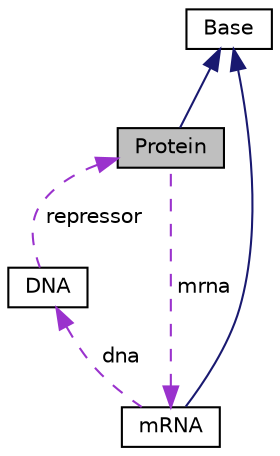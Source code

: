 digraph "Protein"
{
  edge [fontname="Helvetica",fontsize="10",labelfontname="Helvetica",labelfontsize="10"];
  node [fontname="Helvetica",fontsize="10",shape=record];
  Node1 [label="Protein",height=0.2,width=0.4,color="black", fillcolor="grey75", style="filled" fontcolor="black"];
  Node2 -> Node1 [dir="back",color="midnightblue",fontsize="10",style="solid"];
  Node2 [label="Base",height=0.2,width=0.4,color="black", fillcolor="white", style="filled",URL="$class_base.html"];
  Node3 -> Node1 [dir="back",color="darkorchid3",fontsize="10",style="dashed",label=" mrna" ];
  Node3 [label="mRNA",height=0.2,width=0.4,color="black", fillcolor="white", style="filled",URL="$classm_r_n_a.html"];
  Node2 -> Node3 [dir="back",color="midnightblue",fontsize="10",style="solid"];
  Node4 -> Node3 [dir="back",color="darkorchid3",fontsize="10",style="dashed",label=" dna" ];
  Node4 [label="DNA",height=0.2,width=0.4,color="black", fillcolor="white", style="filled",URL="$class_d_n_a.html"];
  Node1 -> Node4 [dir="back",color="darkorchid3",fontsize="10",style="dashed",label=" repressor" ];
}
